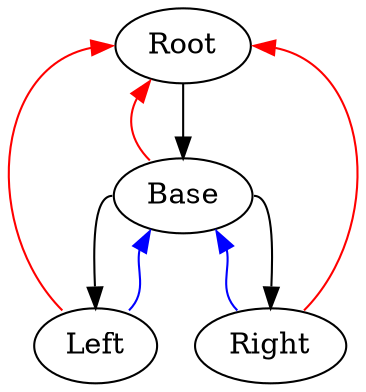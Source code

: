 digraph  {
	Root;
	Base;
	Left;
	Right;

	Root:s -> Base:n;

	Base:nw -> Root:sw [color="red"];
	Base:w -> Left:n;
	Base:e -> Right:n;

	Left:nw -> Root:w [color="red"];
	Left:ne -> Base:sw [color="blue"];

	Right:ne -> Root:e [color="red"];
	Right:nw -> Base:se [color="blue"];
}
